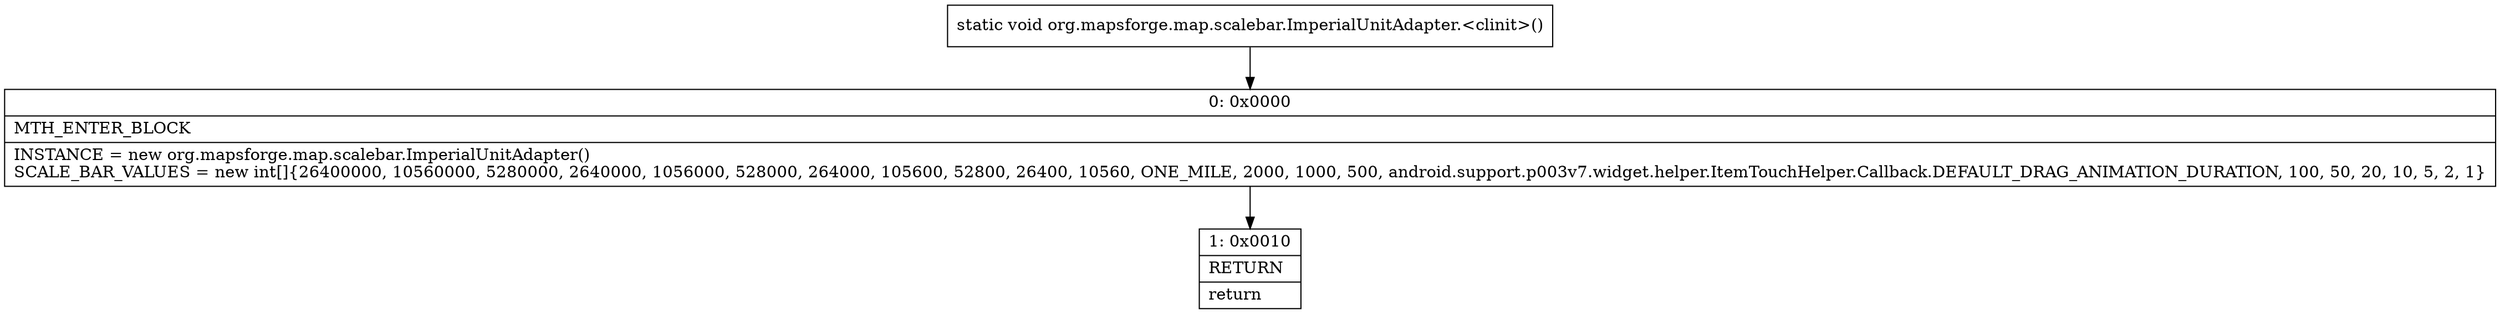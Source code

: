 digraph "CFG fororg.mapsforge.map.scalebar.ImperialUnitAdapter.\<clinit\>()V" {
Node_0 [shape=record,label="{0\:\ 0x0000|MTH_ENTER_BLOCK\l|INSTANCE = new org.mapsforge.map.scalebar.ImperialUnitAdapter()\lSCALE_BAR_VALUES = new int[]\{26400000, 10560000, 5280000, 2640000, 1056000, 528000, 264000, 105600, 52800, 26400, 10560, ONE_MILE, 2000, 1000, 500, android.support.p003v7.widget.helper.ItemTouchHelper.Callback.DEFAULT_DRAG_ANIMATION_DURATION, 100, 50, 20, 10, 5, 2, 1\}\l}"];
Node_1 [shape=record,label="{1\:\ 0x0010|RETURN\l|return\l}"];
MethodNode[shape=record,label="{static void org.mapsforge.map.scalebar.ImperialUnitAdapter.\<clinit\>() }"];
MethodNode -> Node_0;
Node_0 -> Node_1;
}


